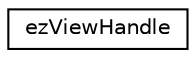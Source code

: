 digraph "Graphical Class Hierarchy"
{
 // LATEX_PDF_SIZE
  edge [fontname="Helvetica",fontsize="10",labelfontname="Helvetica",labelfontsize="10"];
  node [fontname="Helvetica",fontsize="10",shape=record];
  rankdir="LR";
  Node0 [label="ezViewHandle",height=0.2,width=0.4,color="black", fillcolor="white", style="filled",URL="$dd/d6d/classez_view_handle.htm",tooltip=" "];
}
